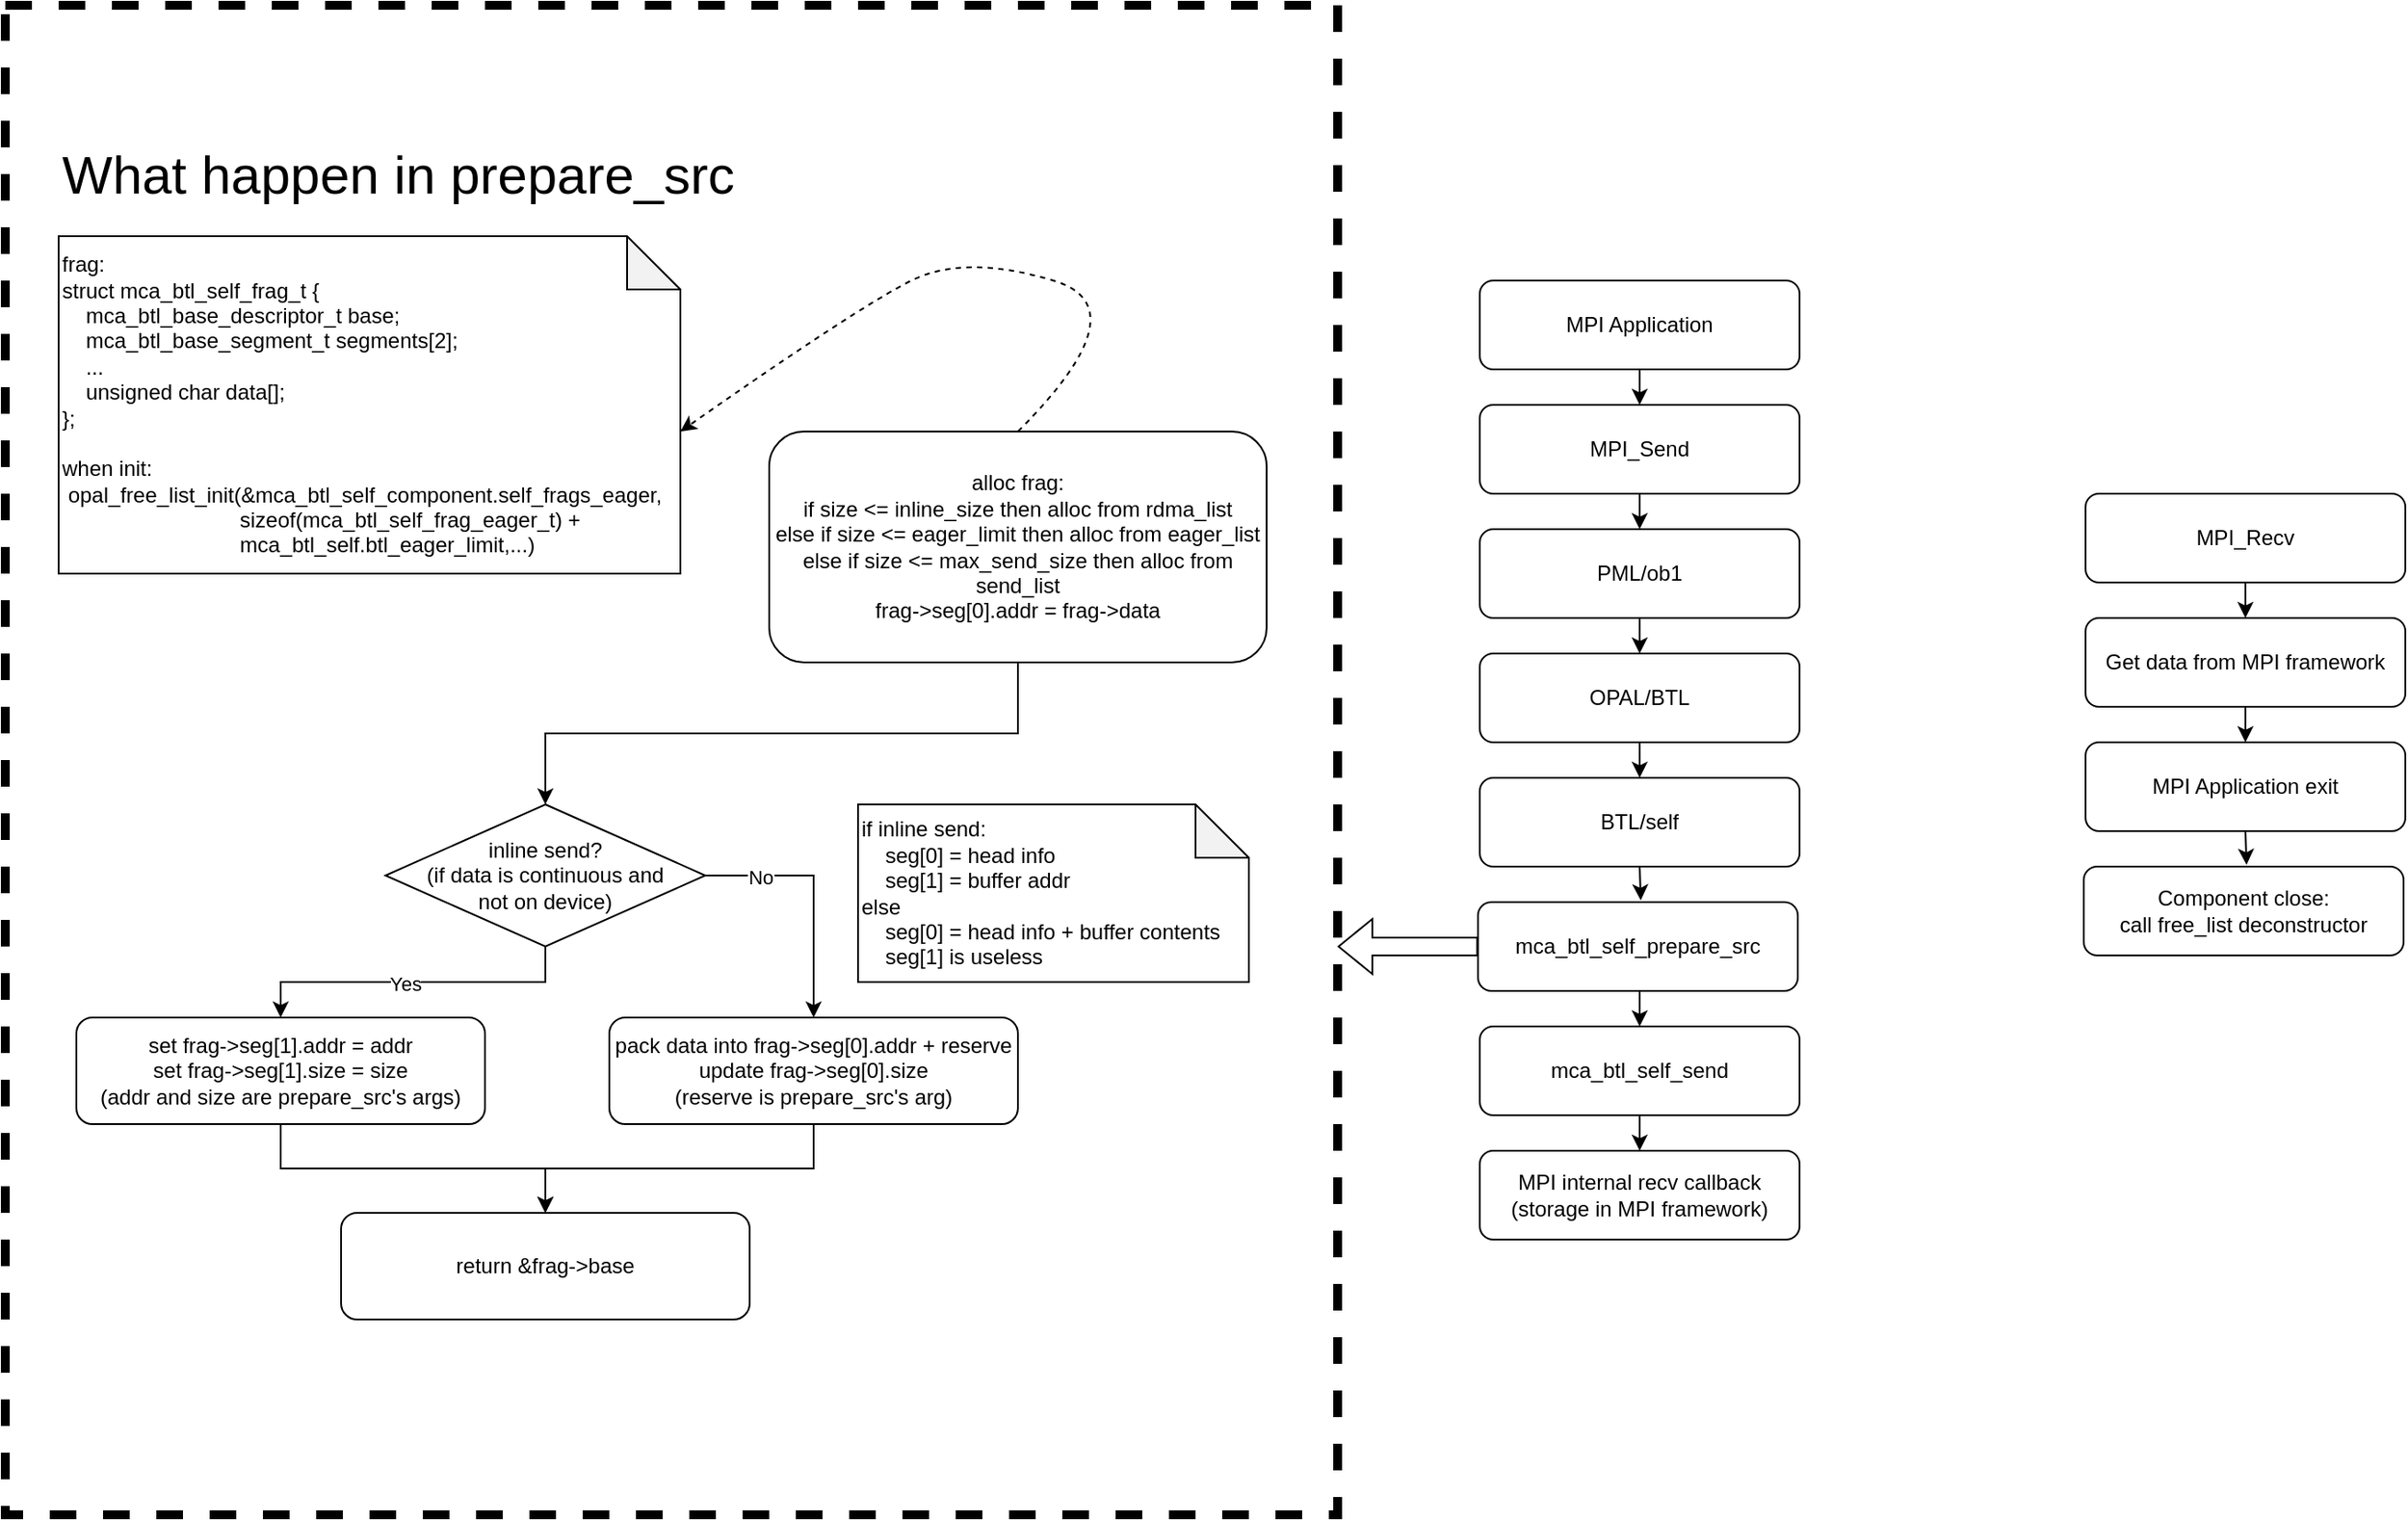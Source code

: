 <mxfile version="28.2.3">
  <diagram name="第 1 页" id="T9h0lJlRuLZUJpo1WjlZ">
    <mxGraphModel dx="1754" dy="980" grid="1" gridSize="10" guides="1" tooltips="1" connect="1" arrows="1" fold="1" page="1" pageScale="1" pageWidth="2339" pageHeight="3300" math="0" shadow="0">
      <root>
        <mxCell id="0" />
        <mxCell id="1" parent="0" />
        <mxCell id="rg3OKWMBiAoNExpzKlZS-62" value="" style="rounded=0;whiteSpace=wrap;html=1;fillColor=none;dashed=1;strokeWidth=5;" parent="1" vertex="1">
          <mxGeometry x="40" y="20" width="750" height="850" as="geometry" />
        </mxCell>
        <mxCell id="rg3OKWMBiAoNExpzKlZS-1" style="edgeStyle=orthogonalEdgeStyle;rounded=0;orthogonalLoop=1;jettySize=auto;html=1;exitX=0.5;exitY=1;exitDx=0;exitDy=0;entryX=0.5;entryY=0;entryDx=0;entryDy=0;fontFamily=Helvetica;fontSize=12;fontColor=default;" parent="1" source="rg3OKWMBiAoNExpzKlZS-2" target="rg3OKWMBiAoNExpzKlZS-4" edge="1">
          <mxGeometry relative="1" as="geometry" />
        </mxCell>
        <mxCell id="rg3OKWMBiAoNExpzKlZS-2" value="MPI Application" style="rounded=1;whiteSpace=wrap;html=1;fillColor=none;" parent="1" vertex="1">
          <mxGeometry x="870" y="175" width="180" height="50" as="geometry" />
        </mxCell>
        <mxCell id="rg3OKWMBiAoNExpzKlZS-3" style="edgeStyle=orthogonalEdgeStyle;rounded=0;orthogonalLoop=1;jettySize=auto;html=1;exitX=0.5;exitY=1;exitDx=0;exitDy=0;entryX=0.5;entryY=0;entryDx=0;entryDy=0;fontFamily=Helvetica;fontSize=12;fontColor=default;" parent="1" source="rg3OKWMBiAoNExpzKlZS-4" target="rg3OKWMBiAoNExpzKlZS-6" edge="1">
          <mxGeometry relative="1" as="geometry" />
        </mxCell>
        <mxCell id="rg3OKWMBiAoNExpzKlZS-4" value="MPI_Send" style="rounded=1;whiteSpace=wrap;html=1;fillColor=none;" parent="1" vertex="1">
          <mxGeometry x="870" y="245" width="180" height="50" as="geometry" />
        </mxCell>
        <mxCell id="rg3OKWMBiAoNExpzKlZS-5" style="edgeStyle=orthogonalEdgeStyle;rounded=0;orthogonalLoop=1;jettySize=auto;html=1;exitX=0.5;exitY=1;exitDx=0;exitDy=0;entryX=0.5;entryY=0;entryDx=0;entryDy=0;fontFamily=Helvetica;fontSize=12;fontColor=default;" parent="1" source="rg3OKWMBiAoNExpzKlZS-6" target="rg3OKWMBiAoNExpzKlZS-8" edge="1">
          <mxGeometry relative="1" as="geometry" />
        </mxCell>
        <mxCell id="rg3OKWMBiAoNExpzKlZS-6" value="PML/ob1" style="rounded=1;whiteSpace=wrap;html=1;fillColor=none;" parent="1" vertex="1">
          <mxGeometry x="870" y="315" width="180" height="50" as="geometry" />
        </mxCell>
        <mxCell id="rg3OKWMBiAoNExpzKlZS-7" style="edgeStyle=orthogonalEdgeStyle;rounded=0;orthogonalLoop=1;jettySize=auto;html=1;exitX=0.5;exitY=1;exitDx=0;exitDy=0;entryX=0.5;entryY=0;entryDx=0;entryDy=0;fontFamily=Helvetica;fontSize=12;fontColor=default;" parent="1" source="rg3OKWMBiAoNExpzKlZS-8" target="rg3OKWMBiAoNExpzKlZS-9" edge="1">
          <mxGeometry relative="1" as="geometry" />
        </mxCell>
        <mxCell id="rg3OKWMBiAoNExpzKlZS-8" value="OPAL/BTL" style="rounded=1;whiteSpace=wrap;html=1;fillColor=none;" parent="1" vertex="1">
          <mxGeometry x="870" y="385" width="180" height="50" as="geometry" />
        </mxCell>
        <mxCell id="rg3OKWMBiAoNExpzKlZS-9" value="BTL/self" style="rounded=1;whiteSpace=wrap;html=1;fillColor=none;" parent="1" vertex="1">
          <mxGeometry x="870" y="455" width="180" height="50" as="geometry" />
        </mxCell>
        <mxCell id="rg3OKWMBiAoNExpzKlZS-73" style="edgeStyle=orthogonalEdgeStyle;rounded=0;orthogonalLoop=1;jettySize=auto;html=1;exitX=0.5;exitY=1;exitDx=0;exitDy=0;entryX=0.5;entryY=0;entryDx=0;entryDy=0;" parent="1" source="rg3OKWMBiAoNExpzKlZS-11" target="rg3OKWMBiAoNExpzKlZS-13" edge="1">
          <mxGeometry relative="1" as="geometry" />
        </mxCell>
        <mxCell id="rg3OKWMBiAoNExpzKlZS-11" value="mca_btl_self_prepare_src" style="rounded=1;whiteSpace=wrap;html=1;fillColor=none;" parent="1" vertex="1">
          <mxGeometry x="869" y="525" width="180" height="50" as="geometry" />
        </mxCell>
        <mxCell id="rg3OKWMBiAoNExpzKlZS-87" style="edgeStyle=orthogonalEdgeStyle;rounded=0;orthogonalLoop=1;jettySize=auto;html=1;exitX=0.5;exitY=1;exitDx=0;exitDy=0;entryX=0.5;entryY=0;entryDx=0;entryDy=0;" parent="1" source="rg3OKWMBiAoNExpzKlZS-13" target="rg3OKWMBiAoNExpzKlZS-84" edge="1">
          <mxGeometry relative="1" as="geometry" />
        </mxCell>
        <mxCell id="rg3OKWMBiAoNExpzKlZS-13" value="mca_btl_self_send" style="rounded=1;whiteSpace=wrap;html=1;fillColor=none;" parent="1" vertex="1">
          <mxGeometry x="870" y="595" width="180" height="50" as="geometry" />
        </mxCell>
        <mxCell id="rg3OKWMBiAoNExpzKlZS-16" style="edgeStyle=orthogonalEdgeStyle;rounded=0;orthogonalLoop=1;jettySize=auto;html=1;exitX=0.5;exitY=1;exitDx=0;exitDy=0;entryX=0.509;entryY=-0.02;entryDx=0;entryDy=0;entryPerimeter=0;" parent="1" source="rg3OKWMBiAoNExpzKlZS-9" target="rg3OKWMBiAoNExpzKlZS-11" edge="1">
          <mxGeometry relative="1" as="geometry" />
        </mxCell>
        <mxCell id="rg3OKWMBiAoNExpzKlZS-37" style="edgeStyle=orthogonalEdgeStyle;rounded=0;orthogonalLoop=1;jettySize=auto;html=1;exitX=0.5;exitY=1;exitDx=0;exitDy=0;" parent="1" source="rg3OKWMBiAoNExpzKlZS-32" target="rg3OKWMBiAoNExpzKlZS-35" edge="1">
          <mxGeometry relative="1" as="geometry" />
        </mxCell>
        <mxCell id="rg3OKWMBiAoNExpzKlZS-38" value="Yes" style="edgeLabel;html=1;align=center;verticalAlign=middle;resizable=0;points=[];" parent="rg3OKWMBiAoNExpzKlZS-37" vertex="1" connectable="0">
          <mxGeometry x="-0.372" y="1" relative="1" as="geometry">
            <mxPoint x="-40" as="offset" />
          </mxGeometry>
        </mxCell>
        <mxCell id="rg3OKWMBiAoNExpzKlZS-39" style="edgeStyle=orthogonalEdgeStyle;rounded=0;orthogonalLoop=1;jettySize=auto;html=1;exitX=1;exitY=0.5;exitDx=0;exitDy=0;entryX=0.5;entryY=0;entryDx=0;entryDy=0;" parent="1" source="rg3OKWMBiAoNExpzKlZS-32" target="rg3OKWMBiAoNExpzKlZS-36" edge="1">
          <mxGeometry relative="1" as="geometry" />
        </mxCell>
        <mxCell id="rg3OKWMBiAoNExpzKlZS-40" value="No" style="edgeLabel;html=1;align=center;verticalAlign=middle;resizable=0;points=[];" parent="rg3OKWMBiAoNExpzKlZS-39" vertex="1" connectable="0">
          <mxGeometry x="-0.565" y="-1" relative="1" as="geometry">
            <mxPoint as="offset" />
          </mxGeometry>
        </mxCell>
        <mxCell id="rg3OKWMBiAoNExpzKlZS-32" value="inline send?&lt;div&gt;(if data is continuous and&lt;/div&gt;&lt;div&gt;not on device)&lt;/div&gt;" style="rhombus;whiteSpace=wrap;html=1;" parent="1" vertex="1">
          <mxGeometry x="254" y="470" width="180" height="80" as="geometry" />
        </mxCell>
        <mxCell id="rg3OKWMBiAoNExpzKlZS-72" style="edgeStyle=orthogonalEdgeStyle;rounded=0;orthogonalLoop=1;jettySize=auto;html=1;exitX=0.5;exitY=1;exitDx=0;exitDy=0;entryX=0.5;entryY=0;entryDx=0;entryDy=0;" parent="1" source="rg3OKWMBiAoNExpzKlZS-35" target="rg3OKWMBiAoNExpzKlZS-68" edge="1">
          <mxGeometry relative="1" as="geometry" />
        </mxCell>
        <mxCell id="rg3OKWMBiAoNExpzKlZS-35" value="set frag-&amp;gt;seg[1].addr = addr&lt;div&gt;set frag-&amp;gt;seg[1].size = size&lt;/div&gt;&lt;div&gt;(addr and size are prepare_src&#39;s args)&lt;/div&gt;" style="rounded=1;whiteSpace=wrap;html=1;fillColor=none;" parent="1" vertex="1">
          <mxGeometry x="80" y="590" width="230" height="60" as="geometry" />
        </mxCell>
        <mxCell id="rg3OKWMBiAoNExpzKlZS-71" style="edgeStyle=orthogonalEdgeStyle;rounded=0;orthogonalLoop=1;jettySize=auto;html=1;exitX=0.5;exitY=1;exitDx=0;exitDy=0;entryX=0.5;entryY=0;entryDx=0;entryDy=0;" parent="1" source="rg3OKWMBiAoNExpzKlZS-36" target="rg3OKWMBiAoNExpzKlZS-68" edge="1">
          <mxGeometry relative="1" as="geometry" />
        </mxCell>
        <mxCell id="rg3OKWMBiAoNExpzKlZS-36" value="pack data into frag-&amp;gt;seg[0].addr + reserve&lt;div&gt;update frag-&amp;gt;seg[0].size&lt;br&gt;&lt;div&gt;(reserve is prepare_src&#39;s arg)&lt;/div&gt;&lt;/div&gt;" style="rounded=1;whiteSpace=wrap;html=1;fillColor=none;container=1;" parent="1" vertex="1">
          <mxGeometry x="380" y="590" width="230" height="60" as="geometry" />
        </mxCell>
        <mxCell id="rg3OKWMBiAoNExpzKlZS-65" style="edgeStyle=orthogonalEdgeStyle;rounded=0;orthogonalLoop=1;jettySize=auto;html=1;exitX=0.5;exitY=1;exitDx=0;exitDy=0;entryX=0.5;entryY=0;entryDx=0;entryDy=0;" parent="1" source="rg3OKWMBiAoNExpzKlZS-41" target="rg3OKWMBiAoNExpzKlZS-32" edge="1">
          <mxGeometry relative="1" as="geometry" />
        </mxCell>
        <mxCell id="rg3OKWMBiAoNExpzKlZS-41" value="alloc frag:&lt;div&gt;&lt;span style=&quot;background-color: transparent; color: light-dark(rgb(0, 0, 0), rgb(255, 255, 255));&quot;&gt;if size &amp;lt;= inline_size then alloc from rdma_list&lt;/span&gt;&lt;/div&gt;&lt;div&gt;&lt;span style=&quot;background-color: transparent; color: light-dark(rgb(0, 0, 0), rgb(255, 255, 255));&quot;&gt;else if size &amp;lt;= eager_limit then alloc from eager_list&lt;/span&gt;&lt;/div&gt;&lt;div&gt;&lt;span style=&quot;background-color: transparent; color: light-dark(rgb(0, 0, 0), rgb(255, 255, 255));&quot;&gt;else if size &amp;lt;= max_send_size then alloc from send_list&lt;/span&gt;&lt;/div&gt;&lt;div&gt;&lt;span style=&quot;background-color: transparent; color: light-dark(rgb(0, 0, 0), rgb(255, 255, 255));&quot;&gt;frag-&amp;gt;seg[0].addr = frag-&amp;gt;data&lt;/span&gt;&lt;/div&gt;" style="rounded=1;whiteSpace=wrap;html=1;fillColor=none;" parent="1" vertex="1">
          <mxGeometry x="470" y="260" width="280" height="130" as="geometry" />
        </mxCell>
        <mxCell id="rg3OKWMBiAoNExpzKlZS-44" value="frag:&lt;br&gt;&lt;div&gt;struct mca_btl_self_frag_t {&lt;/div&gt;&lt;div&gt;&amp;nbsp; &amp;nbsp; mca_btl_base_descriptor_t base;&lt;/div&gt;&lt;div&gt;&amp;nbsp; &amp;nbsp; mca_btl_base_segment_t segments[2];&lt;/div&gt;&lt;div&gt;&amp;nbsp; &amp;nbsp; ...&lt;br&gt;&lt;/div&gt;&lt;div&gt;&amp;nbsp; &amp;nbsp; unsigned char data[];&lt;/div&gt;&lt;div&gt;};&lt;/div&gt;&lt;div&gt;&lt;br&gt;&lt;/div&gt;&lt;div&gt;when init:&lt;br&gt;&lt;div&gt;&lt;span style=&quot;white-space: normal;&quot;&gt;&amp;nbsp;opal_free_list_init(&amp;amp;mca_btl_self_component.self_frags_eager,&lt;/span&gt;&lt;/div&gt;&lt;div&gt;&amp;nbsp; &amp;nbsp; &amp;nbsp; &amp;nbsp; &amp;nbsp; &amp;nbsp; &amp;nbsp; &amp;nbsp; &amp;nbsp; &amp;nbsp; &amp;nbsp; &amp;nbsp; &amp;nbsp; &amp;nbsp; &amp;nbsp; sizeof(mca_btl_self_frag_eager_t) +&lt;/div&gt;&lt;div&gt;&lt;span style=&quot;white-space: pre;&quot;&gt;&#x9;&lt;/span&gt;&lt;span style=&quot;white-space: pre;&quot;&gt;&#x9;&lt;/span&gt;&lt;span style=&quot;white-space: pre;&quot;&gt;&#x9;&lt;/span&gt;&amp;nbsp; &amp;nbsp; &amp;nbsp; mca_btl_self.btl_eager_limit,...)&lt;/div&gt;&lt;/div&gt;" style="shape=note;whiteSpace=wrap;html=1;backgroundOutline=1;darkOpacity=0.05;align=left;fillColor=none;" parent="1" vertex="1">
          <mxGeometry x="70" y="150" width="350" height="190" as="geometry" />
        </mxCell>
        <mxCell id="rg3OKWMBiAoNExpzKlZS-51" value="&lt;div&gt;if inline send:&lt;/div&gt;&lt;div&gt;&amp;nbsp; &amp;nbsp; seg[0] = head info&lt;/div&gt;&lt;div&gt;&amp;nbsp; &amp;nbsp; seg[1] = buffer addr&lt;/div&gt;&lt;div&gt;else&lt;/div&gt;&lt;div&gt;&amp;nbsp; &amp;nbsp; seg[0] = head info + buffer contents&lt;/div&gt;&lt;div&gt;&amp;nbsp; &amp;nbsp; seg[1] is useless&lt;/div&gt;" style="shape=note;whiteSpace=wrap;html=1;backgroundOutline=1;darkOpacity=0.05;align=left;fillColor=none;" parent="1" vertex="1">
          <mxGeometry x="520" y="470" width="220" height="100" as="geometry" />
        </mxCell>
        <mxCell id="rg3OKWMBiAoNExpzKlZS-63" value="What happen in prepare_src" style="text;html=1;align=left;verticalAlign=middle;whiteSpace=wrap;rounded=0;fontSize=30;" parent="1" vertex="1">
          <mxGeometry x="70" y="100" width="390" height="30" as="geometry" />
        </mxCell>
        <mxCell id="rg3OKWMBiAoNExpzKlZS-67" value="" style="curved=1;endArrow=classic;html=1;rounded=0;entryX=0;entryY=0;entryDx=350;entryDy=110;entryPerimeter=0;dashed=1;exitX=0.5;exitY=0;exitDx=0;exitDy=0;" parent="1" source="rg3OKWMBiAoNExpzKlZS-41" target="rg3OKWMBiAoNExpzKlZS-44" edge="1">
          <mxGeometry width="50" height="50" relative="1" as="geometry">
            <mxPoint x="650" y="290" as="sourcePoint" />
            <mxPoint x="700" y="240" as="targetPoint" />
            <Array as="points">
              <mxPoint x="680" y="190" />
              <mxPoint x="580" y="160" />
              <mxPoint x="520" y="190" />
            </Array>
          </mxGeometry>
        </mxCell>
        <mxCell id="rg3OKWMBiAoNExpzKlZS-68" value="return &amp;amp;frag-&amp;gt;base" style="rounded=1;whiteSpace=wrap;html=1;fillColor=none;" parent="1" vertex="1">
          <mxGeometry x="229" y="700" width="230" height="60" as="geometry" />
        </mxCell>
        <mxCell id="rg3OKWMBiAoNExpzKlZS-74" value="" style="shape=flexArrow;endArrow=classic;html=1;rounded=0;exitX=0;exitY=0.5;exitDx=0;exitDy=0;" parent="1" edge="1" source="rg3OKWMBiAoNExpzKlZS-11">
          <mxGeometry width="50" height="50" relative="1" as="geometry">
            <mxPoint x="860" y="550" as="sourcePoint" />
            <mxPoint x="790" y="550" as="targetPoint" />
          </mxGeometry>
        </mxCell>
        <mxCell id="rg3OKWMBiAoNExpzKlZS-77" style="edgeStyle=orthogonalEdgeStyle;rounded=0;orthogonalLoop=1;jettySize=auto;html=1;exitX=0.5;exitY=1;exitDx=0;exitDy=0;entryX=0.5;entryY=0;entryDx=0;entryDy=0;fontFamily=Helvetica;fontSize=12;fontColor=default;" parent="1" source="rg3OKWMBiAoNExpzKlZS-78" target="rg3OKWMBiAoNExpzKlZS-80" edge="1">
          <mxGeometry relative="1" as="geometry" />
        </mxCell>
        <mxCell id="rg3OKWMBiAoNExpzKlZS-78" value="MPI_Recv" style="rounded=1;whiteSpace=wrap;html=1;fillColor=none;" parent="1" vertex="1">
          <mxGeometry x="1211" y="295" width="180" height="50" as="geometry" />
        </mxCell>
        <mxCell id="rg3OKWMBiAoNExpzKlZS-79" style="edgeStyle=orthogonalEdgeStyle;rounded=0;orthogonalLoop=1;jettySize=auto;html=1;exitX=0.5;exitY=1;exitDx=0;exitDy=0;entryX=0.5;entryY=0;entryDx=0;entryDy=0;fontFamily=Helvetica;fontSize=12;fontColor=default;" parent="1" source="rg3OKWMBiAoNExpzKlZS-80" target="rg3OKWMBiAoNExpzKlZS-81" edge="1">
          <mxGeometry relative="1" as="geometry" />
        </mxCell>
        <mxCell id="rg3OKWMBiAoNExpzKlZS-80" value="Get data from MPI framework" style="rounded=1;whiteSpace=wrap;html=1;fillColor=none;" parent="1" vertex="1">
          <mxGeometry x="1211" y="365" width="180" height="50" as="geometry" />
        </mxCell>
        <mxCell id="rg3OKWMBiAoNExpzKlZS-81" value="MPI Application exit" style="rounded=1;whiteSpace=wrap;html=1;fillColor=none;" parent="1" vertex="1">
          <mxGeometry x="1211" y="435" width="180" height="50" as="geometry" />
        </mxCell>
        <mxCell id="rg3OKWMBiAoNExpzKlZS-82" value="Component close:&lt;div&gt;call free_list deconstructor&lt;/div&gt;" style="rounded=1;whiteSpace=wrap;html=1;fillColor=none;" parent="1" vertex="1">
          <mxGeometry x="1210" y="505" width="180" height="50" as="geometry" />
        </mxCell>
        <mxCell id="rg3OKWMBiAoNExpzKlZS-83" style="edgeStyle=orthogonalEdgeStyle;rounded=0;orthogonalLoop=1;jettySize=auto;html=1;exitX=0.5;exitY=1;exitDx=0;exitDy=0;entryX=0.509;entryY=-0.02;entryDx=0;entryDy=0;entryPerimeter=0;" parent="1" source="rg3OKWMBiAoNExpzKlZS-81" target="rg3OKWMBiAoNExpzKlZS-82" edge="1">
          <mxGeometry relative="1" as="geometry" />
        </mxCell>
        <mxCell id="rg3OKWMBiAoNExpzKlZS-84" value="MPI internal recv callback&lt;div&gt;(storage in MPI framework)&lt;/div&gt;" style="rounded=1;whiteSpace=wrap;html=1;fillColor=none;" parent="1" vertex="1">
          <mxGeometry x="870" y="665" width="180" height="50" as="geometry" />
        </mxCell>
      </root>
    </mxGraphModel>
  </diagram>
</mxfile>
